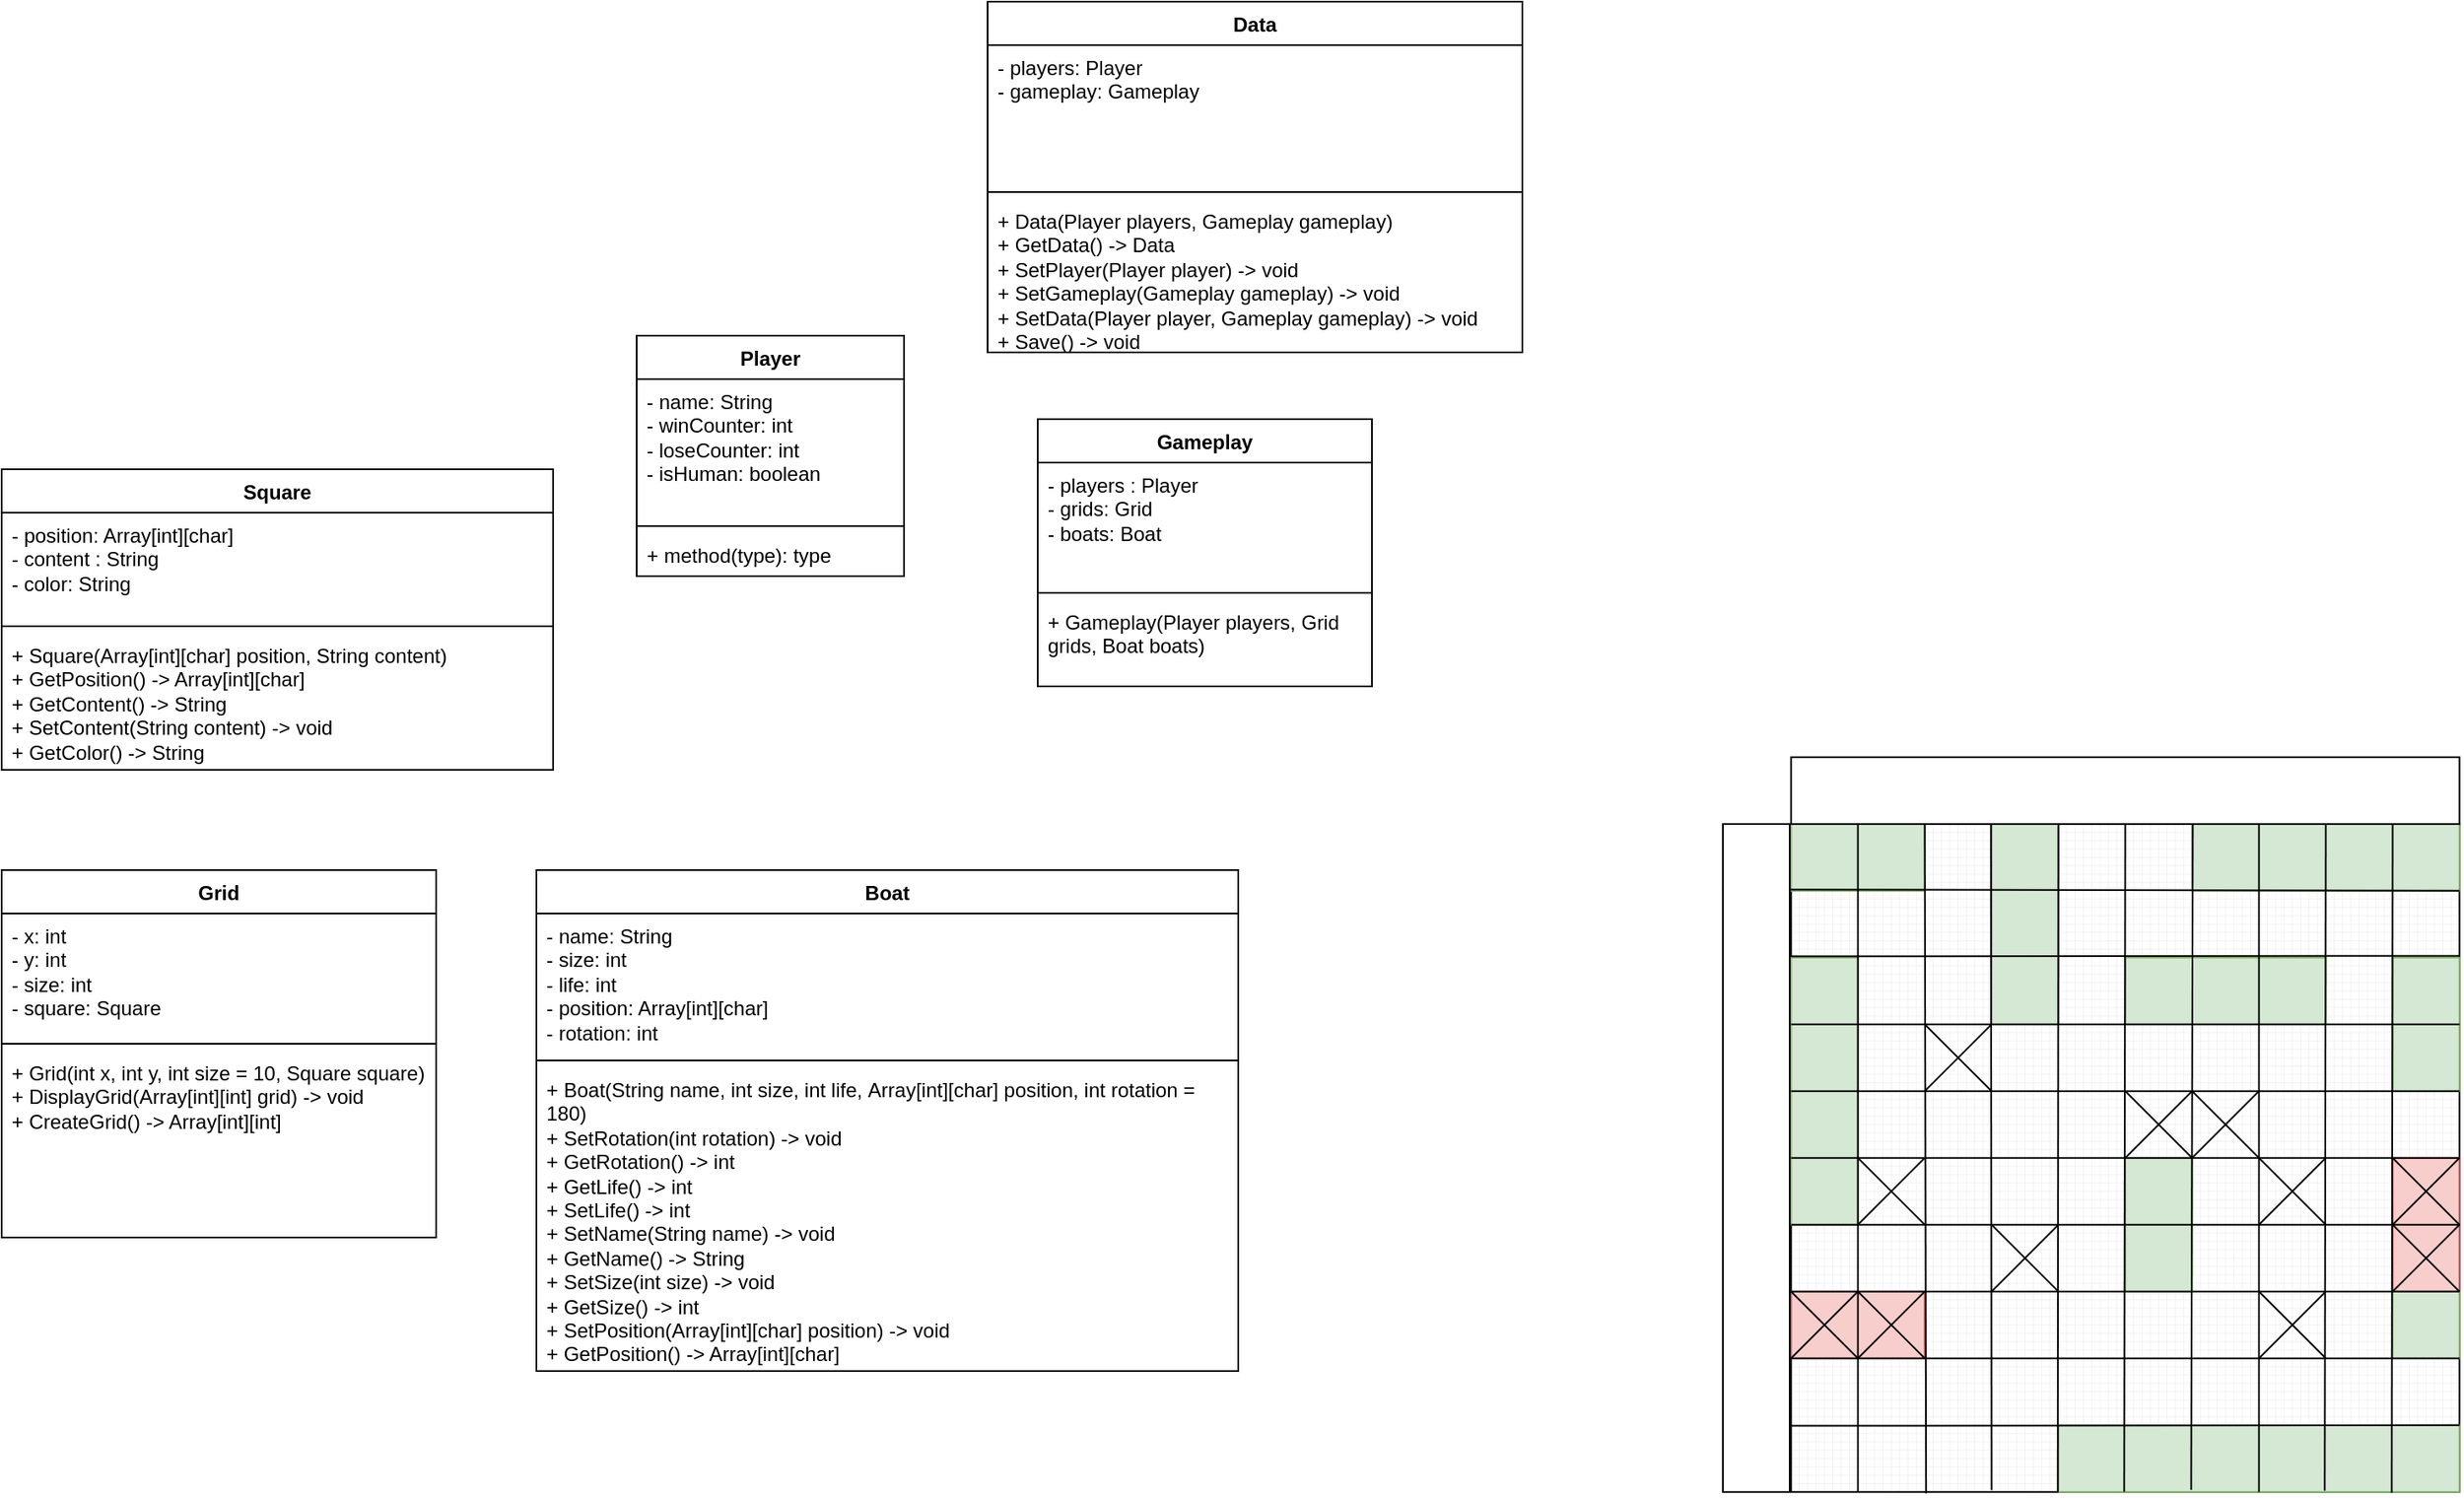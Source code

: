 <mxfile version="24.7.17">
  <diagram name="Page-1" id="E-_1kmAYffygIFAVUWn8">
    <mxGraphModel dx="1561" dy="1667" grid="1" gridSize="10" guides="1" tooltips="1" connect="1" arrows="1" fold="1" page="1" pageScale="1" pageWidth="827" pageHeight="1169" math="0" shadow="0">
      <root>
        <mxCell id="0" />
        <mxCell id="1" parent="0" />
        <mxCell id="o-7l8mMZjJyNIivP5UZl-17" value="" style="verticalLabelPosition=bottom;verticalAlign=top;html=1;shape=mxgraph.basic.patternFillRect;fillStyle=grid;step=5;fillStrokeWidth=0.2;fillStrokeColor=#dddddd;" vertex="1" parent="1">
          <mxGeometry x="310.8" y="12.4" width="400" height="400" as="geometry" />
        </mxCell>
        <mxCell id="o-7l8mMZjJyNIivP5UZl-6" value="" style="rounded=0;whiteSpace=wrap;html=1;fillColor=#d5e8d4;strokeColor=#82b366;" vertex="1" parent="1">
          <mxGeometry x="550.8" y="12.4" width="160" height="40" as="geometry" />
        </mxCell>
        <mxCell id="o-7l8mMZjJyNIivP5UZl-7" value="" style="rounded=0;whiteSpace=wrap;html=1;fillColor=#f8cecc;strokeColor=#b85450;" vertex="1" parent="1">
          <mxGeometry x="310.8" y="292.4" width="80" height="40" as="geometry" />
        </mxCell>
        <mxCell id="o-7l8mMZjJyNIivP5UZl-8" value="" style="rounded=0;whiteSpace=wrap;html=1;fillColor=#d5e8d4;strokeColor=#82b366;" vertex="1" parent="1">
          <mxGeometry x="310.8" y="92.4" width="40" height="160" as="geometry" />
        </mxCell>
        <mxCell id="o-7l8mMZjJyNIivP5UZl-9" value="" style="rounded=0;whiteSpace=wrap;html=1;fillColor=#d5e8d4;strokeColor=#82b366;" vertex="1" parent="1">
          <mxGeometry x="310.8" y="12.4" width="80" height="40" as="geometry" />
        </mxCell>
        <mxCell id="o-7l8mMZjJyNIivP5UZl-10" value="" style="rounded=0;whiteSpace=wrap;html=1;fillColor=#d5e8d4;strokeColor=#82b366;" vertex="1" parent="1">
          <mxGeometry x="430.8" y="12.4" width="40" height="120" as="geometry" />
        </mxCell>
        <mxCell id="o-7l8mMZjJyNIivP5UZl-11" value="" style="rounded=0;whiteSpace=wrap;html=1;fillColor=#d5e8d4;strokeColor=#82b366;" vertex="1" parent="1">
          <mxGeometry x="510.8" y="92.4" width="120" height="40" as="geometry" />
        </mxCell>
        <mxCell id="o-7l8mMZjJyNIivP5UZl-12" value="" style="rounded=0;whiteSpace=wrap;html=1;fillColor=#d5e8d4;strokeColor=#82b366;" vertex="1" parent="1">
          <mxGeometry x="670.8" y="92.4" width="40" height="80" as="geometry" />
        </mxCell>
        <mxCell id="o-7l8mMZjJyNIivP5UZl-13" value="" style="rounded=0;whiteSpace=wrap;html=1;fillColor=#f8cecc;strokeColor=#b85450;" vertex="1" parent="1">
          <mxGeometry x="670.8" y="212.4" width="40" height="80" as="geometry" />
        </mxCell>
        <mxCell id="o-7l8mMZjJyNIivP5UZl-14" value="" style="rounded=0;whiteSpace=wrap;html=1;fillColor=#d5e8d4;strokeColor=#82b366;" vertex="1" parent="1">
          <mxGeometry x="470.8" y="372.4" width="240" height="40" as="geometry" />
        </mxCell>
        <mxCell id="o-7l8mMZjJyNIivP5UZl-15" value="" style="rounded=0;whiteSpace=wrap;html=1;fillColor=#d5e8d4;strokeColor=#82b366;" vertex="1" parent="1">
          <mxGeometry x="510.8" y="212.4" width="40" height="80" as="geometry" />
        </mxCell>
        <mxCell id="o-7l8mMZjJyNIivP5UZl-16" value="" style="rounded=0;whiteSpace=wrap;html=1;fillColor=#d5e8d4;strokeColor=#82b366;" vertex="1" parent="1">
          <mxGeometry x="670.8" y="292.4" width="40" height="40" as="geometry" />
        </mxCell>
        <mxCell id="o-7l8mMZjJyNIivP5UZl-18" value="" style="endArrow=none;html=1;rounded=0;entryX=1;entryY=1;entryDx=0;entryDy=0;exitX=-0.014;exitY=0.098;exitDx=0;exitDy=0;exitPerimeter=0;" edge="1" parent="1" source="o-7l8mMZjJyNIivP5UZl-62" target="o-7l8mMZjJyNIivP5UZl-6">
          <mxGeometry width="50" height="50" relative="1" as="geometry">
            <mxPoint x="610.8" y="312.4" as="sourcePoint" />
            <mxPoint x="660.8" y="262.4" as="targetPoint" />
          </mxGeometry>
        </mxCell>
        <mxCell id="o-7l8mMZjJyNIivP5UZl-19" value="" style="endArrow=none;html=1;rounded=0;exitX=0;exitY=0.198;exitDx=0;exitDy=0;exitPerimeter=0;" edge="1" parent="1" source="o-7l8mMZjJyNIivP5UZl-17">
          <mxGeometry width="50" height="50" relative="1" as="geometry">
            <mxPoint x="320.8" y="62.4" as="sourcePoint" />
            <mxPoint x="710.8" y="91.4" as="targetPoint" />
          </mxGeometry>
        </mxCell>
        <mxCell id="o-7l8mMZjJyNIivP5UZl-21" value="" style="endArrow=none;html=1;rounded=0;entryX=1;entryY=0.5;entryDx=0;entryDy=0;exitX=0;exitY=0.25;exitDx=0;exitDy=0;" edge="1" parent="1" source="o-7l8mMZjJyNIivP5UZl-8" target="o-7l8mMZjJyNIivP5UZl-12">
          <mxGeometry width="50" height="50" relative="1" as="geometry">
            <mxPoint x="330.8" y="72.4" as="sourcePoint" />
            <mxPoint x="730.8" y="72.4" as="targetPoint" />
          </mxGeometry>
        </mxCell>
        <mxCell id="o-7l8mMZjJyNIivP5UZl-22" value="" style="endArrow=none;html=1;rounded=0;entryX=1;entryY=1;entryDx=0;entryDy=0;exitX=0;exitY=0.5;exitDx=0;exitDy=0;" edge="1" parent="1" source="o-7l8mMZjJyNIivP5UZl-8" target="o-7l8mMZjJyNIivP5UZl-12">
          <mxGeometry width="50" height="50" relative="1" as="geometry">
            <mxPoint x="320.8" y="142.4" as="sourcePoint" />
            <mxPoint x="720.8" y="142.4" as="targetPoint" />
          </mxGeometry>
        </mxCell>
        <mxCell id="o-7l8mMZjJyNIivP5UZl-23" value="" style="endArrow=none;html=1;rounded=0;entryX=1;entryY=0.5;entryDx=0;entryDy=0;exitX=0;exitY=0.75;exitDx=0;exitDy=0;entryPerimeter=0;" edge="1" parent="1" source="o-7l8mMZjJyNIivP5UZl-8" target="o-7l8mMZjJyNIivP5UZl-17">
          <mxGeometry width="50" height="50" relative="1" as="geometry">
            <mxPoint x="320.8" y="182.4" as="sourcePoint" />
            <mxPoint x="720.8" y="182.4" as="targetPoint" />
          </mxGeometry>
        </mxCell>
        <mxCell id="o-7l8mMZjJyNIivP5UZl-24" value="" style="endArrow=none;html=1;rounded=0;entryX=1;entryY=0.5;entryDx=0;entryDy=0;exitX=0;exitY=1;exitDx=0;exitDy=0;" edge="1" parent="1" source="o-7l8mMZjJyNIivP5UZl-8" target="o-7l8mMZjJyNIivP5UZl-13">
          <mxGeometry width="50" height="50" relative="1" as="geometry">
            <mxPoint x="320.8" y="222.4" as="sourcePoint" />
            <mxPoint x="720.8" y="222.4" as="targetPoint" />
          </mxGeometry>
        </mxCell>
        <mxCell id="o-7l8mMZjJyNIivP5UZl-25" value="" style="endArrow=none;html=1;rounded=0;entryX=1;entryY=0;entryDx=0;entryDy=0;exitX=0;exitY=0;exitDx=0;exitDy=0;" edge="1" parent="1" source="o-7l8mMZjJyNIivP5UZl-7" target="o-7l8mMZjJyNIivP5UZl-16">
          <mxGeometry width="50" height="50" relative="1" as="geometry">
            <mxPoint x="320.8" y="262.4" as="sourcePoint" />
            <mxPoint x="720.8" y="262.4" as="targetPoint" />
          </mxGeometry>
        </mxCell>
        <mxCell id="o-7l8mMZjJyNIivP5UZl-26" value="" style="endArrow=none;html=1;rounded=0;entryX=1;entryY=1;entryDx=0;entryDy=0;exitX=0;exitY=1;exitDx=0;exitDy=0;" edge="1" parent="1" source="o-7l8mMZjJyNIivP5UZl-7" target="o-7l8mMZjJyNIivP5UZl-16">
          <mxGeometry width="50" height="50" relative="1" as="geometry">
            <mxPoint x="320.8" y="302.4" as="sourcePoint" />
            <mxPoint x="720.8" y="302.4" as="targetPoint" />
          </mxGeometry>
        </mxCell>
        <mxCell id="o-7l8mMZjJyNIivP5UZl-27" value="" style="endArrow=none;html=1;rounded=0;entryX=1;entryY=0;entryDx=0;entryDy=0;exitX=-0.002;exitY=0.901;exitDx=0;exitDy=0;exitPerimeter=0;" edge="1" parent="1" source="o-7l8mMZjJyNIivP5UZl-17" target="o-7l8mMZjJyNIivP5UZl-14">
          <mxGeometry width="50" height="50" relative="1" as="geometry">
            <mxPoint x="320.8" y="342.4" as="sourcePoint" />
            <mxPoint x="720.8" y="342.4" as="targetPoint" />
          </mxGeometry>
        </mxCell>
        <mxCell id="o-7l8mMZjJyNIivP5UZl-28" value="" style="endArrow=none;html=1;rounded=0;entryX=0.5;entryY=0;entryDx=0;entryDy=0;" edge="1" parent="1" target="o-7l8mMZjJyNIivP5UZl-9">
          <mxGeometry width="50" height="50" relative="1" as="geometry">
            <mxPoint x="350.8" y="412.4" as="sourcePoint" />
            <mxPoint x="720.8" y="382.4" as="targetPoint" />
            <Array as="points">
              <mxPoint x="350.8" y="222.4" />
            </Array>
          </mxGeometry>
        </mxCell>
        <mxCell id="o-7l8mMZjJyNIivP5UZl-29" value="" style="endArrow=none;html=1;rounded=0;entryX=1;entryY=0;entryDx=0;entryDy=0;exitX=0.202;exitY=1.002;exitDx=0;exitDy=0;exitPerimeter=0;" edge="1" parent="1" source="o-7l8mMZjJyNIivP5UZl-17" target="o-7l8mMZjJyNIivP5UZl-9">
          <mxGeometry width="50" height="50" relative="1" as="geometry">
            <mxPoint x="360.8" y="422.4" as="sourcePoint" />
            <mxPoint x="360.8" y="22.4" as="targetPoint" />
          </mxGeometry>
        </mxCell>
        <mxCell id="o-7l8mMZjJyNIivP5UZl-30" value="" style="endArrow=none;html=1;rounded=0;entryX=0.299;entryY=-0.002;entryDx=0;entryDy=0;entryPerimeter=0;exitX=0.3;exitY=0.997;exitDx=0;exitDy=0;exitPerimeter=0;" edge="1" parent="1" source="o-7l8mMZjJyNIivP5UZl-17" target="o-7l8mMZjJyNIivP5UZl-17">
          <mxGeometry width="50" height="50" relative="1" as="geometry">
            <mxPoint x="370.8" y="432.4" as="sourcePoint" />
            <mxPoint x="370.8" y="32.4" as="targetPoint" />
          </mxGeometry>
        </mxCell>
        <mxCell id="o-7l8mMZjJyNIivP5UZl-31" value="" style="endArrow=none;html=1;rounded=0;entryX=1;entryY=0;entryDx=0;entryDy=0;exitX=0.399;exitY=1.001;exitDx=0;exitDy=0;exitPerimeter=0;" edge="1" parent="1" source="o-7l8mMZjJyNIivP5UZl-17" target="o-7l8mMZjJyNIivP5UZl-10">
          <mxGeometry width="50" height="50" relative="1" as="geometry">
            <mxPoint x="440.8" y="421.4" as="sourcePoint" />
            <mxPoint x="440.8" y="21.4" as="targetPoint" />
          </mxGeometry>
        </mxCell>
        <mxCell id="o-7l8mMZjJyNIivP5UZl-32" value="" style="endArrow=none;html=1;rounded=0;entryX=0.5;entryY=0;entryDx=0;entryDy=0;exitX=0.164;exitY=0.996;exitDx=0;exitDy=0;exitPerimeter=0;entryPerimeter=0;" edge="1" parent="1" source="o-7l8mMZjJyNIivP5UZl-14" target="o-7l8mMZjJyNIivP5UZl-17">
          <mxGeometry width="50" height="50" relative="1" as="geometry">
            <mxPoint x="480.8" y="422.4" as="sourcePoint" />
            <mxPoint x="480.8" y="22.4" as="targetPoint" />
          </mxGeometry>
        </mxCell>
        <mxCell id="o-7l8mMZjJyNIivP5UZl-33" value="" style="endArrow=none;html=1;rounded=0;entryX=0.601;entryY=-0.006;entryDx=0;entryDy=0;exitX=0.331;exitY=0.968;exitDx=0;exitDy=0;exitPerimeter=0;entryPerimeter=0;" edge="1" parent="1" source="o-7l8mMZjJyNIivP5UZl-14" target="o-7l8mMZjJyNIivP5UZl-17">
          <mxGeometry width="50" height="50" relative="1" as="geometry">
            <mxPoint x="519.8" y="422.4" as="sourcePoint" />
            <mxPoint x="520.8" y="22.4" as="targetPoint" />
          </mxGeometry>
        </mxCell>
        <mxCell id="o-7l8mMZjJyNIivP5UZl-34" value="" style="endArrow=none;html=1;rounded=0;entryX=0.25;entryY=0;entryDx=0;entryDy=0;exitX=0.5;exitY=1;exitDx=0;exitDy=0;" edge="1" parent="1" source="o-7l8mMZjJyNIivP5UZl-14" target="o-7l8mMZjJyNIivP5UZl-6">
          <mxGeometry width="50" height="50" relative="1" as="geometry">
            <mxPoint x="559.8" y="421.4" as="sourcePoint" />
            <mxPoint x="560.8" y="20.4" as="targetPoint" />
          </mxGeometry>
        </mxCell>
        <mxCell id="o-7l8mMZjJyNIivP5UZl-35" value="" style="endArrow=none;html=1;rounded=0;entryX=0.5;entryY=0;entryDx=0;entryDy=0;exitX=0.664;exitY=0.982;exitDx=0;exitDy=0;exitPerimeter=0;" edge="1" parent="1" source="o-7l8mMZjJyNIivP5UZl-14" target="o-7l8mMZjJyNIivP5UZl-6">
          <mxGeometry width="50" height="50" relative="1" as="geometry">
            <mxPoint x="600.8" y="422.4" as="sourcePoint" />
            <mxPoint x="600.8" y="22.4" as="targetPoint" />
          </mxGeometry>
        </mxCell>
        <mxCell id="o-7l8mMZjJyNIivP5UZl-36" value="" style="endArrow=none;html=1;rounded=0;entryX=0.75;entryY=0;entryDx=0;entryDy=0;exitX=0.831;exitY=1.011;exitDx=0;exitDy=0;exitPerimeter=0;" edge="1" parent="1" source="o-7l8mMZjJyNIivP5UZl-14" target="o-7l8mMZjJyNIivP5UZl-6">
          <mxGeometry width="50" height="50" relative="1" as="geometry">
            <mxPoint x="639.8" y="421.4" as="sourcePoint" />
            <mxPoint x="640.8" y="22.4" as="targetPoint" />
          </mxGeometry>
        </mxCell>
        <mxCell id="o-7l8mMZjJyNIivP5UZl-37" value="Grid" style="swimlane;fontStyle=1;align=center;verticalAlign=top;childLayout=stackLayout;horizontal=1;startSize=26;horizontalStack=0;resizeParent=1;resizeParentMax=0;resizeLast=0;collapsible=1;marginBottom=0;whiteSpace=wrap;html=1;" vertex="1" parent="1">
          <mxGeometry x="-760" y="40" width="260" height="220" as="geometry" />
        </mxCell>
        <mxCell id="o-7l8mMZjJyNIivP5UZl-38" value="- x: int&lt;div&gt;- y: int&lt;/div&gt;&lt;div&gt;- size: int&lt;/div&gt;&lt;div&gt;- square: Square&lt;/div&gt;" style="text;strokeColor=none;fillColor=none;align=left;verticalAlign=top;spacingLeft=4;spacingRight=4;overflow=hidden;rotatable=0;points=[[0,0.5],[1,0.5]];portConstraint=eastwest;whiteSpace=wrap;html=1;" vertex="1" parent="o-7l8mMZjJyNIivP5UZl-37">
          <mxGeometry y="26" width="260" height="74" as="geometry" />
        </mxCell>
        <mxCell id="o-7l8mMZjJyNIivP5UZl-39" value="" style="line;strokeWidth=1;fillColor=none;align=left;verticalAlign=middle;spacingTop=-1;spacingLeft=3;spacingRight=3;rotatable=0;labelPosition=right;points=[];portConstraint=eastwest;strokeColor=inherit;" vertex="1" parent="o-7l8mMZjJyNIivP5UZl-37">
          <mxGeometry y="100" width="260" height="8" as="geometry" />
        </mxCell>
        <mxCell id="o-7l8mMZjJyNIivP5UZl-40" value="&lt;div&gt;+ Grid(int x, int y, int size = 10, Square square)&lt;/div&gt;+ DisplayGrid(Array[int][int] grid) -&amp;gt; void&lt;div&gt;+ CreateGrid() -&amp;gt; Array[int][int]&lt;/div&gt;" style="text;strokeColor=none;fillColor=none;align=left;verticalAlign=top;spacingLeft=4;spacingRight=4;overflow=hidden;rotatable=0;points=[[0,0.5],[1,0.5]];portConstraint=eastwest;whiteSpace=wrap;html=1;" vertex="1" parent="o-7l8mMZjJyNIivP5UZl-37">
          <mxGeometry y="108" width="260" height="112" as="geometry" />
        </mxCell>
        <mxCell id="o-7l8mMZjJyNIivP5UZl-41" value="Boat" style="swimlane;fontStyle=1;align=center;verticalAlign=top;childLayout=stackLayout;horizontal=1;startSize=26;horizontalStack=0;resizeParent=1;resizeParentMax=0;resizeLast=0;collapsible=1;marginBottom=0;whiteSpace=wrap;html=1;" vertex="1" parent="1">
          <mxGeometry x="-440" y="40" width="420" height="300" as="geometry" />
        </mxCell>
        <mxCell id="o-7l8mMZjJyNIivP5UZl-42" value="- name: String&lt;div&gt;- size: int&lt;/div&gt;&lt;div&gt;- life: int&lt;/div&gt;&lt;div&gt;- position: Array[int][char]&lt;/div&gt;&lt;div&gt;- rotation: int&lt;/div&gt;" style="text;strokeColor=none;fillColor=none;align=left;verticalAlign=top;spacingLeft=4;spacingRight=4;overflow=hidden;rotatable=0;points=[[0,0.5],[1,0.5]];portConstraint=eastwest;whiteSpace=wrap;html=1;" vertex="1" parent="o-7l8mMZjJyNIivP5UZl-41">
          <mxGeometry y="26" width="420" height="84" as="geometry" />
        </mxCell>
        <mxCell id="o-7l8mMZjJyNIivP5UZl-43" value="" style="line;strokeWidth=1;fillColor=none;align=left;verticalAlign=middle;spacingTop=-1;spacingLeft=3;spacingRight=3;rotatable=0;labelPosition=right;points=[];portConstraint=eastwest;strokeColor=inherit;" vertex="1" parent="o-7l8mMZjJyNIivP5UZl-41">
          <mxGeometry y="110" width="420" height="8" as="geometry" />
        </mxCell>
        <mxCell id="o-7l8mMZjJyNIivP5UZl-44" value="+ Boat(String name, int size, int life,&amp;nbsp;Array[int][char] position, int rotation = 180)&lt;div&gt;+ SetRotation(int rotation) -&amp;gt; void&lt;/div&gt;&lt;div&gt;+ GetRotation() -&amp;gt; int&lt;/div&gt;&lt;div&gt;+ GetLife() -&amp;gt; int&lt;/div&gt;&lt;div&gt;+ SetLife() -&amp;gt; int&lt;/div&gt;&lt;div&gt;+ SetName(String name) -&amp;gt; void&lt;/div&gt;&lt;div&gt;+ GetName() -&amp;gt; String&lt;/div&gt;&lt;div&gt;+ SetSize(int size) -&amp;gt; void&lt;/div&gt;&lt;div&gt;+ GetSize() -&amp;gt; int&lt;/div&gt;&lt;div&gt;+ SetPosition(Array[int][char] position) -&amp;gt; void&lt;/div&gt;&lt;div&gt;+ GetPosition() -&amp;gt; Array[int][char]&lt;/div&gt;" style="text;strokeColor=none;fillColor=none;align=left;verticalAlign=top;spacingLeft=4;spacingRight=4;overflow=hidden;rotatable=0;points=[[0,0.5],[1,0.5]];portConstraint=eastwest;whiteSpace=wrap;html=1;" vertex="1" parent="o-7l8mMZjJyNIivP5UZl-41">
          <mxGeometry y="118" width="420" height="182" as="geometry" />
        </mxCell>
        <mxCell id="o-7l8mMZjJyNIivP5UZl-45" value="Square" style="swimlane;fontStyle=1;align=center;verticalAlign=top;childLayout=stackLayout;horizontal=1;startSize=26;horizontalStack=0;resizeParent=1;resizeParentMax=0;resizeLast=0;collapsible=1;marginBottom=0;whiteSpace=wrap;html=1;" vertex="1" parent="1">
          <mxGeometry x="-760" y="-200" width="330" height="180" as="geometry" />
        </mxCell>
        <mxCell id="o-7l8mMZjJyNIivP5UZl-46" value="- position: Array[int][char]&lt;div&gt;- content : String&lt;/div&gt;&lt;div&gt;- color: String&lt;/div&gt;" style="text;strokeColor=none;fillColor=none;align=left;verticalAlign=top;spacingLeft=4;spacingRight=4;overflow=hidden;rotatable=0;points=[[0,0.5],[1,0.5]];portConstraint=eastwest;whiteSpace=wrap;html=1;" vertex="1" parent="o-7l8mMZjJyNIivP5UZl-45">
          <mxGeometry y="26" width="330" height="64" as="geometry" />
        </mxCell>
        <mxCell id="o-7l8mMZjJyNIivP5UZl-47" value="" style="line;strokeWidth=1;fillColor=none;align=left;verticalAlign=middle;spacingTop=-1;spacingLeft=3;spacingRight=3;rotatable=0;labelPosition=right;points=[];portConstraint=eastwest;strokeColor=inherit;" vertex="1" parent="o-7l8mMZjJyNIivP5UZl-45">
          <mxGeometry y="90" width="330" height="8" as="geometry" />
        </mxCell>
        <mxCell id="o-7l8mMZjJyNIivP5UZl-48" value="+ Square(Array[int][char] position, String content)&lt;div&gt;+ GetPosition() -&amp;gt; Array[int][char]&lt;/div&gt;&lt;div&gt;+ GetContent() -&amp;gt; String&lt;/div&gt;&lt;div&gt;+ SetContent(String content) -&amp;gt; void&lt;/div&gt;&lt;div&gt;+ GetColor() -&amp;gt; String&lt;/div&gt;" style="text;strokeColor=none;fillColor=none;align=left;verticalAlign=top;spacingLeft=4;spacingRight=4;overflow=hidden;rotatable=0;points=[[0,0.5],[1,0.5]];portConstraint=eastwest;whiteSpace=wrap;html=1;" vertex="1" parent="o-7l8mMZjJyNIivP5UZl-45">
          <mxGeometry y="98" width="330" height="82" as="geometry" />
        </mxCell>
        <mxCell id="o-7l8mMZjJyNIivP5UZl-49" value="" style="shape=mxgraph.sysml.x;" vertex="1" parent="1">
          <mxGeometry x="670.8" y="212.4" width="40" height="40" as="geometry" />
        </mxCell>
        <mxCell id="o-7l8mMZjJyNIivP5UZl-51" value="" style="shape=mxgraph.sysml.x;" vertex="1" parent="1">
          <mxGeometry x="670.8" y="252.4" width="40" height="40" as="geometry" />
        </mxCell>
        <mxCell id="o-7l8mMZjJyNIivP5UZl-52" value="" style="shape=mxgraph.sysml.x;" vertex="1" parent="1">
          <mxGeometry x="350.8" y="292.4" width="40" height="40" as="geometry" />
        </mxCell>
        <mxCell id="o-7l8mMZjJyNIivP5UZl-53" value="" style="shape=mxgraph.sysml.x;" vertex="1" parent="1">
          <mxGeometry x="310.8" y="292.4" width="40" height="40" as="geometry" />
        </mxCell>
        <mxCell id="o-7l8mMZjJyNIivP5UZl-55" value="" style="shape=mxgraph.sysml.x;" vertex="1" parent="1">
          <mxGeometry x="590.8" y="212.4" width="40" height="40" as="geometry" />
        </mxCell>
        <mxCell id="o-7l8mMZjJyNIivP5UZl-56" value="" style="shape=mxgraph.sysml.x;" vertex="1" parent="1">
          <mxGeometry x="590.8" y="292.4" width="40" height="40" as="geometry" />
        </mxCell>
        <mxCell id="o-7l8mMZjJyNIivP5UZl-57" value="" style="shape=mxgraph.sysml.x;" vertex="1" parent="1">
          <mxGeometry x="550.8" y="172.4" width="40" height="40" as="geometry" />
        </mxCell>
        <mxCell id="o-7l8mMZjJyNIivP5UZl-58" value="" style="shape=mxgraph.sysml.x;" vertex="1" parent="1">
          <mxGeometry x="510.8" y="172.4" width="40" height="40" as="geometry" />
        </mxCell>
        <mxCell id="o-7l8mMZjJyNIivP5UZl-59" value="" style="shape=mxgraph.sysml.x;" vertex="1" parent="1">
          <mxGeometry x="390.8" y="132.4" width="40" height="40" as="geometry" />
        </mxCell>
        <mxCell id="o-7l8mMZjJyNIivP5UZl-60" value="" style="shape=mxgraph.sysml.x;" vertex="1" parent="1">
          <mxGeometry x="350.8" y="212.4" width="40" height="40" as="geometry" />
        </mxCell>
        <mxCell id="o-7l8mMZjJyNIivP5UZl-61" value="" style="shape=mxgraph.sysml.x;" vertex="1" parent="1">
          <mxGeometry x="430.8" y="252.4" width="40" height="40" as="geometry" />
        </mxCell>
        <mxCell id="o-7l8mMZjJyNIivP5UZl-62" value="" style="rounded=0;whiteSpace=wrap;html=1;" vertex="1" parent="1">
          <mxGeometry x="270" y="12.4" width="40" height="400" as="geometry" />
        </mxCell>
        <mxCell id="o-7l8mMZjJyNIivP5UZl-63" value="" style="rounded=0;whiteSpace=wrap;html=1;" vertex="1" parent="1">
          <mxGeometry x="310.8" y="-27.6" width="400" height="40" as="geometry" />
        </mxCell>
        <mxCell id="o-7l8mMZjJyNIivP5UZl-68" value="Player" style="swimlane;fontStyle=1;align=center;verticalAlign=top;childLayout=stackLayout;horizontal=1;startSize=26;horizontalStack=0;resizeParent=1;resizeParentMax=0;resizeLast=0;collapsible=1;marginBottom=0;whiteSpace=wrap;html=1;" vertex="1" parent="1">
          <mxGeometry x="-380" y="-280" width="160" height="144" as="geometry" />
        </mxCell>
        <mxCell id="o-7l8mMZjJyNIivP5UZl-69" value="- name: String&lt;div&gt;- winCounter: int&lt;/div&gt;&lt;div&gt;- loseCounter: int&lt;/div&gt;&lt;div&gt;- isHuman: boolean&lt;/div&gt;" style="text;strokeColor=none;fillColor=none;align=left;verticalAlign=top;spacingLeft=4;spacingRight=4;overflow=hidden;rotatable=0;points=[[0,0.5],[1,0.5]];portConstraint=eastwest;whiteSpace=wrap;html=1;" vertex="1" parent="o-7l8mMZjJyNIivP5UZl-68">
          <mxGeometry y="26" width="160" height="84" as="geometry" />
        </mxCell>
        <mxCell id="o-7l8mMZjJyNIivP5UZl-70" value="" style="line;strokeWidth=1;fillColor=none;align=left;verticalAlign=middle;spacingTop=-1;spacingLeft=3;spacingRight=3;rotatable=0;labelPosition=right;points=[];portConstraint=eastwest;strokeColor=inherit;" vertex="1" parent="o-7l8mMZjJyNIivP5UZl-68">
          <mxGeometry y="110" width="160" height="8" as="geometry" />
        </mxCell>
        <mxCell id="o-7l8mMZjJyNIivP5UZl-71" value="+ method(type): type" style="text;strokeColor=none;fillColor=none;align=left;verticalAlign=top;spacingLeft=4;spacingRight=4;overflow=hidden;rotatable=0;points=[[0,0.5],[1,0.5]];portConstraint=eastwest;whiteSpace=wrap;html=1;" vertex="1" parent="o-7l8mMZjJyNIivP5UZl-68">
          <mxGeometry y="118" width="160" height="26" as="geometry" />
        </mxCell>
        <mxCell id="o-7l8mMZjJyNIivP5UZl-72" value="Gameplay" style="swimlane;fontStyle=1;align=center;verticalAlign=top;childLayout=stackLayout;horizontal=1;startSize=26;horizontalStack=0;resizeParent=1;resizeParentMax=0;resizeLast=0;collapsible=1;marginBottom=0;whiteSpace=wrap;html=1;" vertex="1" parent="1">
          <mxGeometry x="-140" y="-230" width="200" height="160" as="geometry" />
        </mxCell>
        <mxCell id="o-7l8mMZjJyNIivP5UZl-73" value="- players : Player&lt;div&gt;- grids: Grid&lt;/div&gt;&lt;div&gt;- boats: Boat&lt;/div&gt;&lt;div&gt;&lt;br&gt;&lt;/div&gt;&lt;div&gt;&lt;br&gt;&lt;/div&gt;" style="text;strokeColor=none;fillColor=none;align=left;verticalAlign=top;spacingLeft=4;spacingRight=4;overflow=hidden;rotatable=0;points=[[0,0.5],[1,0.5]];portConstraint=eastwest;whiteSpace=wrap;html=1;" vertex="1" parent="o-7l8mMZjJyNIivP5UZl-72">
          <mxGeometry y="26" width="200" height="74" as="geometry" />
        </mxCell>
        <mxCell id="o-7l8mMZjJyNIivP5UZl-74" value="" style="line;strokeWidth=1;fillColor=none;align=left;verticalAlign=middle;spacingTop=-1;spacingLeft=3;spacingRight=3;rotatable=0;labelPosition=right;points=[];portConstraint=eastwest;strokeColor=inherit;" vertex="1" parent="o-7l8mMZjJyNIivP5UZl-72">
          <mxGeometry y="100" width="200" height="8" as="geometry" />
        </mxCell>
        <mxCell id="o-7l8mMZjJyNIivP5UZl-75" value="+ Gameplay(Player players, Grid grids, Boat boats)" style="text;strokeColor=none;fillColor=none;align=left;verticalAlign=top;spacingLeft=4;spacingRight=4;overflow=hidden;rotatable=0;points=[[0,0.5],[1,0.5]];portConstraint=eastwest;whiteSpace=wrap;html=1;" vertex="1" parent="o-7l8mMZjJyNIivP5UZl-72">
          <mxGeometry y="108" width="200" height="52" as="geometry" />
        </mxCell>
        <mxCell id="o-7l8mMZjJyNIivP5UZl-76" value="Data" style="swimlane;fontStyle=1;align=center;verticalAlign=top;childLayout=stackLayout;horizontal=1;startSize=26;horizontalStack=0;resizeParent=1;resizeParentMax=0;resizeLast=0;collapsible=1;marginBottom=0;whiteSpace=wrap;html=1;" vertex="1" parent="1">
          <mxGeometry x="-170" y="-480" width="320" height="210" as="geometry" />
        </mxCell>
        <mxCell id="o-7l8mMZjJyNIivP5UZl-77" value="- players: Player&lt;div&gt;- gameplay: Gameplay&lt;/div&gt;" style="text;strokeColor=none;fillColor=none;align=left;verticalAlign=top;spacingLeft=4;spacingRight=4;overflow=hidden;rotatable=0;points=[[0,0.5],[1,0.5]];portConstraint=eastwest;whiteSpace=wrap;html=1;" vertex="1" parent="o-7l8mMZjJyNIivP5UZl-76">
          <mxGeometry y="26" width="320" height="84" as="geometry" />
        </mxCell>
        <mxCell id="o-7l8mMZjJyNIivP5UZl-78" value="" style="line;strokeWidth=1;fillColor=none;align=left;verticalAlign=middle;spacingTop=-1;spacingLeft=3;spacingRight=3;rotatable=0;labelPosition=right;points=[];portConstraint=eastwest;strokeColor=inherit;" vertex="1" parent="o-7l8mMZjJyNIivP5UZl-76">
          <mxGeometry y="110" width="320" height="8" as="geometry" />
        </mxCell>
        <mxCell id="o-7l8mMZjJyNIivP5UZl-79" value="+ Data(Player players, Gameplay gameplay)&lt;div&gt;+ GetData() -&amp;gt; Data&lt;/div&gt;&lt;div&gt;+ SetPlayer(Player player) -&amp;gt; void&lt;/div&gt;&lt;div&gt;+ SetGameplay(Gameplay gameplay) -&amp;gt; void&amp;nbsp;&lt;/div&gt;&lt;div&gt;+ SetData(Player player, Gameplay gameplay) -&amp;gt; void&lt;/div&gt;&lt;div&gt;+ Save() -&amp;gt; void&lt;/div&gt;" style="text;strokeColor=none;fillColor=none;align=left;verticalAlign=top;spacingLeft=4;spacingRight=4;overflow=hidden;rotatable=0;points=[[0,0.5],[1,0.5]];portConstraint=eastwest;whiteSpace=wrap;html=1;" vertex="1" parent="o-7l8mMZjJyNIivP5UZl-76">
          <mxGeometry y="118" width="320" height="92" as="geometry" />
        </mxCell>
      </root>
    </mxGraphModel>
  </diagram>
</mxfile>
